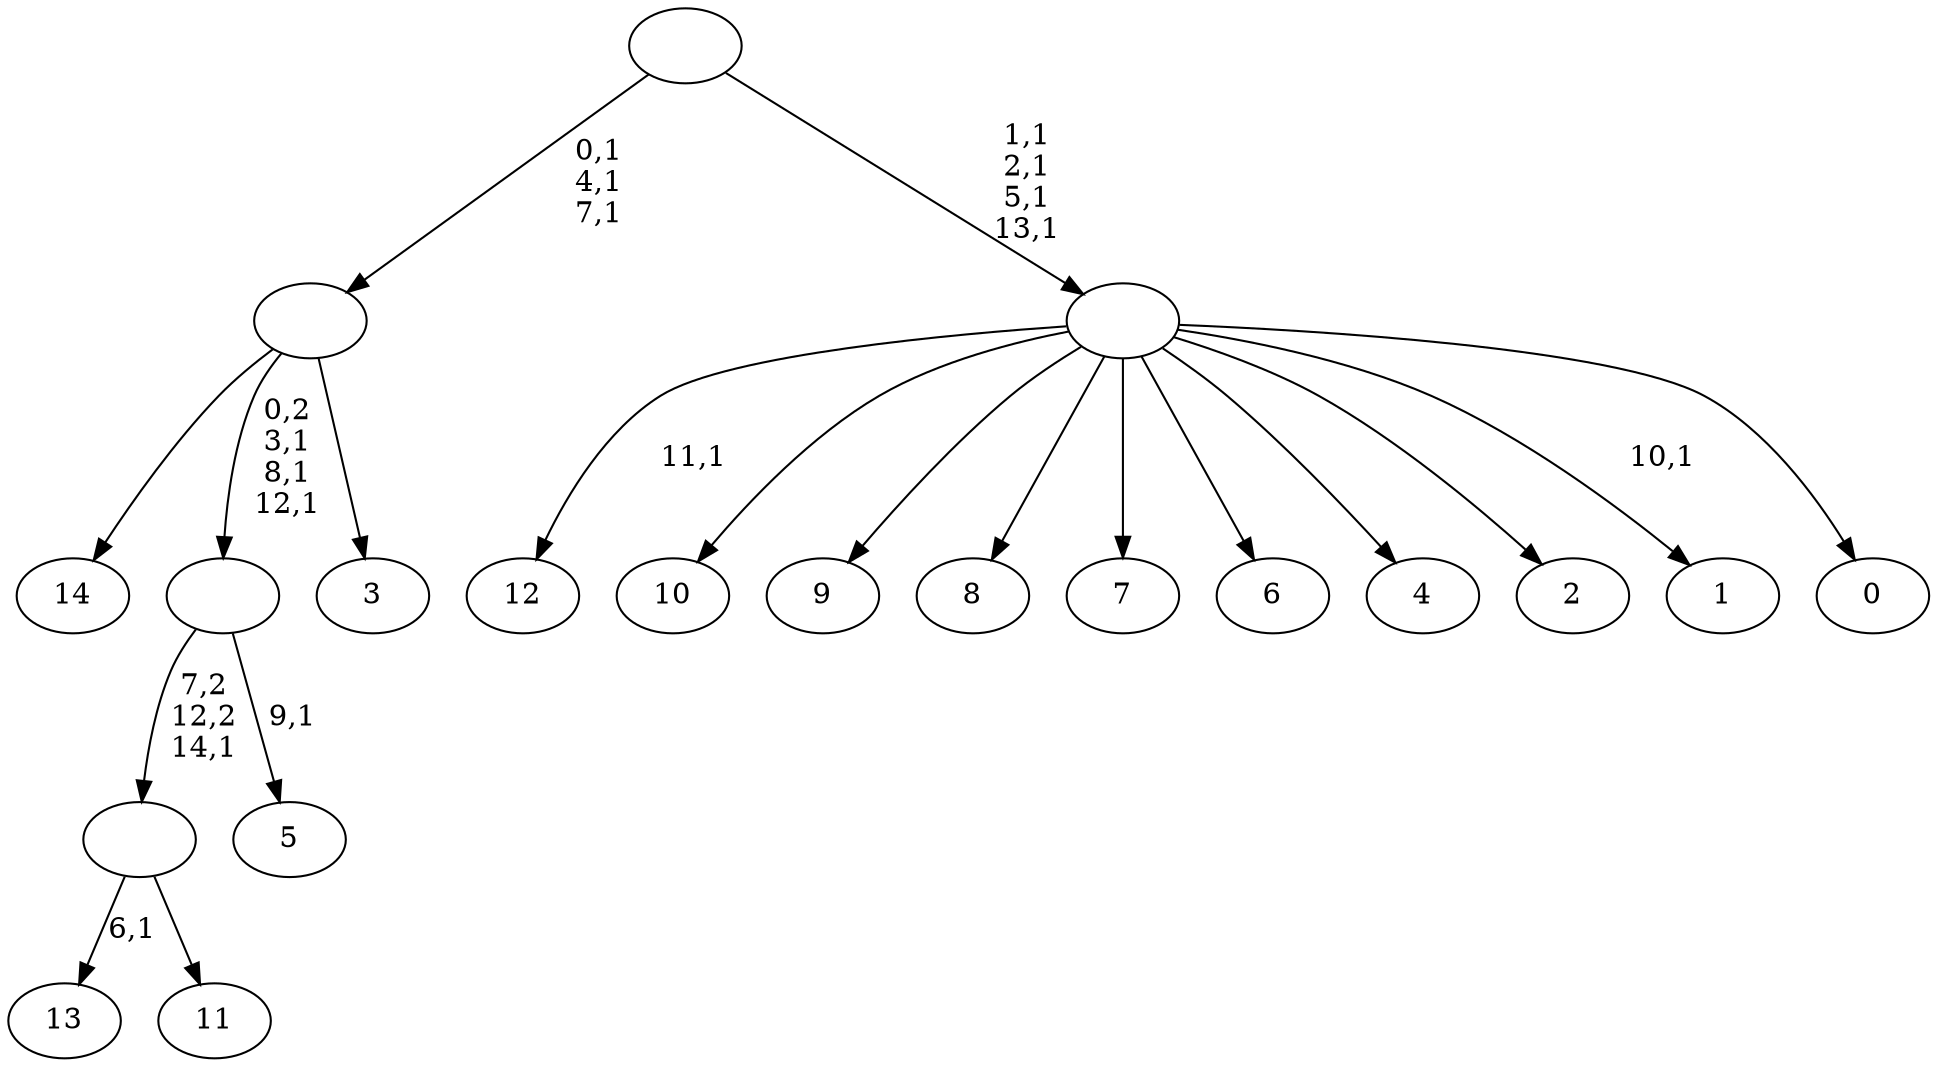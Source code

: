 digraph T {
	30 [label="14"]
	29 [label="13"]
	27 [label="12"]
	25 [label="11"]
	24 [label=""]
	23 [label="10"]
	22 [label="9"]
	21 [label="8"]
	20 [label="7"]
	19 [label="6"]
	18 [label="5"]
	16 [label=""]
	13 [label="4"]
	12 [label="3"]
	11 [label=""]
	8 [label="2"]
	7 [label="1"]
	5 [label="0"]
	4 [label=""]
	0 [label=""]
	24 -> 29 [label="6,1"]
	24 -> 25 [label=""]
	16 -> 18 [label="9,1"]
	16 -> 24 [label="7,2\n12,2\n14,1"]
	11 -> 16 [label="0,2\n3,1\n8,1\n12,1"]
	11 -> 30 [label=""]
	11 -> 12 [label=""]
	4 -> 7 [label="10,1"]
	4 -> 27 [label="11,1"]
	4 -> 23 [label=""]
	4 -> 22 [label=""]
	4 -> 21 [label=""]
	4 -> 20 [label=""]
	4 -> 19 [label=""]
	4 -> 13 [label=""]
	4 -> 8 [label=""]
	4 -> 5 [label=""]
	0 -> 4 [label="1,1\n2,1\n5,1\n13,1"]
	0 -> 11 [label="0,1\n4,1\n7,1"]
}

